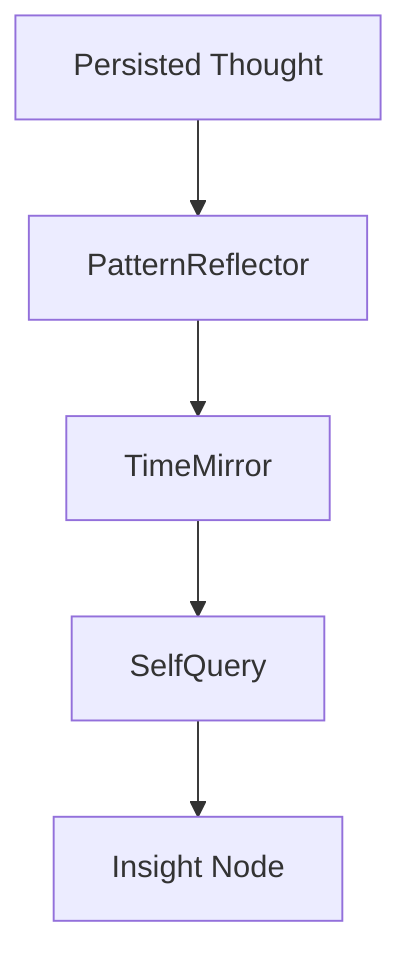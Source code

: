 graph TD
    A[Persisted Thought] --> B[PatternReflector]
    B --> C[TimeMirror]
    C --> D[SelfQuery]
    D --> E[Insight Node]